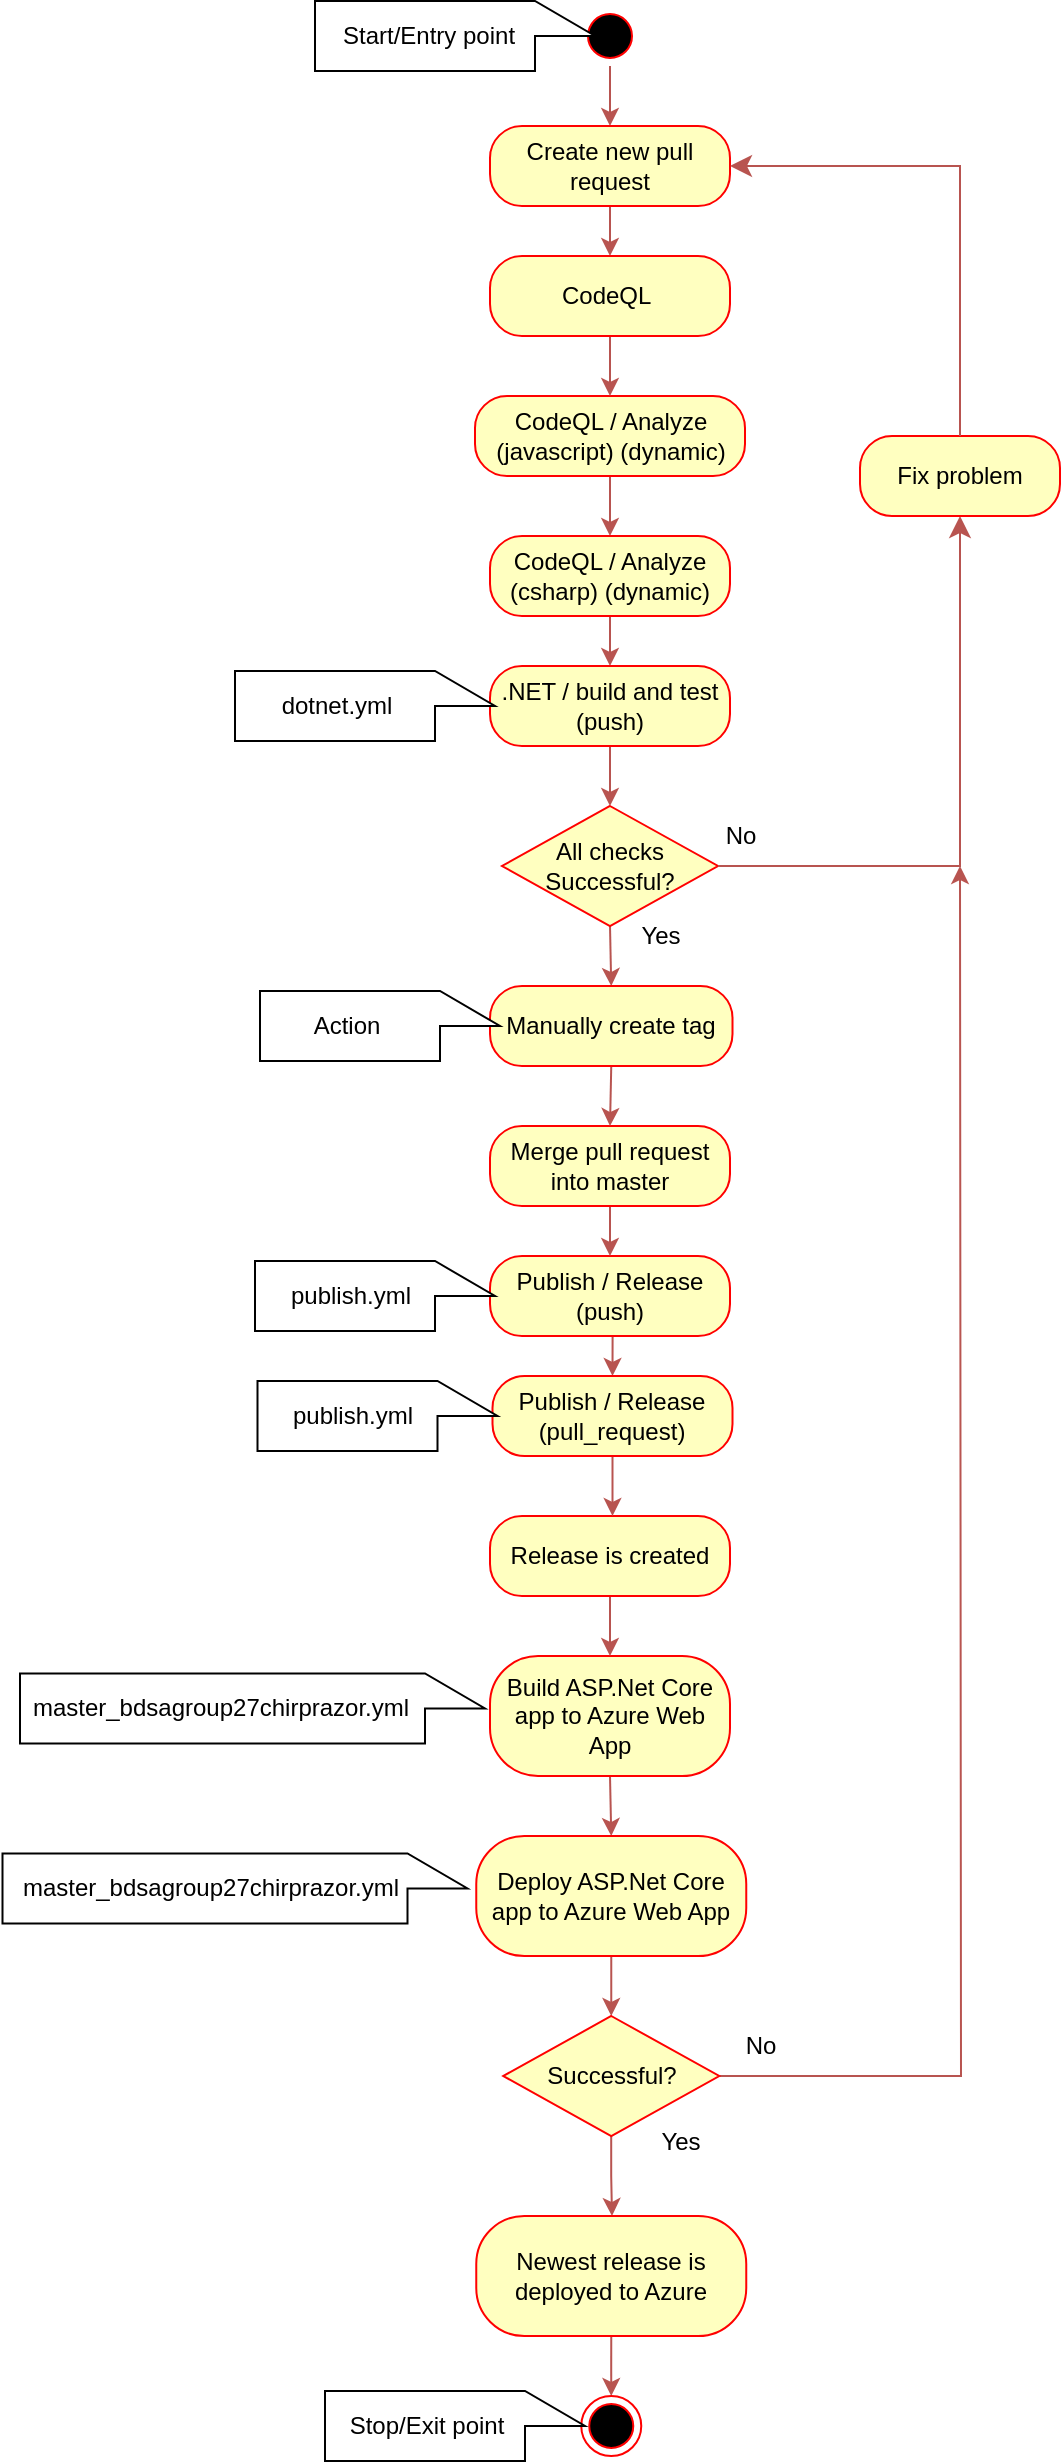 <mxfile version="22.0.3" type="device">
  <diagram name="Page-1" id="DLJ1HT0TbZ3krAwsRnta">
    <mxGraphModel dx="1168" dy="1672" grid="1" gridSize="10" guides="1" tooltips="1" connect="1" arrows="1" fold="1" page="1" pageScale="1" pageWidth="850" pageHeight="1100" math="0" shadow="0">
      <root>
        <mxCell id="0" />
        <mxCell id="1" parent="0" />
        <mxCell id="MyBeEA9yTj5LnRx7Nzwu-77" style="edgeStyle=orthogonalEdgeStyle;rounded=0;orthogonalLoop=1;jettySize=auto;html=1;exitX=0.5;exitY=1;exitDx=0;exitDy=0;fillColor=#f8cecc;strokeColor=#b85450;" edge="1" parent="1" source="MyBeEA9yTj5LnRx7Nzwu-78" target="MyBeEA9yTj5LnRx7Nzwu-80">
          <mxGeometry relative="1" as="geometry" />
        </mxCell>
        <mxCell id="MyBeEA9yTj5LnRx7Nzwu-78" value="" style="ellipse;html=1;shape=startState;fillColor=#000000;strokeColor=#ff0000;" vertex="1" parent="1">
          <mxGeometry x="2130" y="335" width="30" height="30" as="geometry" />
        </mxCell>
        <mxCell id="MyBeEA9yTj5LnRx7Nzwu-79" style="edgeStyle=orthogonalEdgeStyle;rounded=0;orthogonalLoop=1;jettySize=auto;html=1;exitX=0.5;exitY=1;exitDx=0;exitDy=0;entryX=0.5;entryY=0;entryDx=0;entryDy=0;fillColor=#f8cecc;strokeColor=#b85450;" edge="1" parent="1" source="MyBeEA9yTj5LnRx7Nzwu-80" target="MyBeEA9yTj5LnRx7Nzwu-126">
          <mxGeometry relative="1" as="geometry" />
        </mxCell>
        <mxCell id="MyBeEA9yTj5LnRx7Nzwu-80" value="Create new pull request" style="rounded=1;whiteSpace=wrap;html=1;arcSize=40;fontColor=#000000;fillColor=#ffffc0;strokeColor=#ff0000;" vertex="1" parent="1">
          <mxGeometry x="2085" y="395" width="120" height="40" as="geometry" />
        </mxCell>
        <mxCell id="MyBeEA9yTj5LnRx7Nzwu-81" style="edgeStyle=orthogonalEdgeStyle;rounded=0;orthogonalLoop=1;jettySize=auto;html=1;exitX=0.5;exitY=1;exitDx=0;exitDy=0;entryX=0.5;entryY=0;entryDx=0;entryDy=0;fillColor=#f8cecc;strokeColor=#b85450;" edge="1" parent="1" source="MyBeEA9yTj5LnRx7Nzwu-82" target="MyBeEA9yTj5LnRx7Nzwu-111">
          <mxGeometry relative="1" as="geometry" />
        </mxCell>
        <mxCell id="MyBeEA9yTj5LnRx7Nzwu-82" value="All checks Successful?" style="rhombus;whiteSpace=wrap;html=1;fontColor=#000000;fillColor=#ffffc0;strokeColor=#ff0000;" vertex="1" parent="1">
          <mxGeometry x="2091" y="735" width="108" height="60" as="geometry" />
        </mxCell>
        <mxCell id="MyBeEA9yTj5LnRx7Nzwu-83" value="" style="edgeStyle=orthogonalEdgeStyle;html=1;align=left;verticalAlign=bottom;endArrow=classic;endSize=8;strokeColor=#b85450;rounded=0;endFill=1;entryX=0.5;entryY=1;entryDx=0;entryDy=0;fillColor=#f8cecc;" edge="1" parent="1" target="MyBeEA9yTj5LnRx7Nzwu-101">
          <mxGeometry x="-1" relative="1" as="geometry">
            <mxPoint x="2320" y="635" as="targetPoint" />
            <Array as="points">
              <mxPoint x="2320" y="765" />
            </Array>
            <mxPoint x="2199" y="765" as="sourcePoint" />
          </mxGeometry>
        </mxCell>
        <mxCell id="MyBeEA9yTj5LnRx7Nzwu-84" style="edgeStyle=orthogonalEdgeStyle;rounded=0;orthogonalLoop=1;jettySize=auto;html=1;exitX=0.5;exitY=1;exitDx=0;exitDy=0;entryX=0.5;entryY=0;entryDx=0;entryDy=0;fillColor=#f8cecc;strokeColor=#b85450;" edge="1" parent="1" source="MyBeEA9yTj5LnRx7Nzwu-85" target="MyBeEA9yTj5LnRx7Nzwu-87">
          <mxGeometry relative="1" as="geometry" />
        </mxCell>
        <mxCell id="MyBeEA9yTj5LnRx7Nzwu-85" value="CodeQL / Analyze (javascript) (dynamic)" style="rounded=1;whiteSpace=wrap;html=1;arcSize=40;fontColor=#000000;fillColor=#ffffc0;strokeColor=#ff0000;" vertex="1" parent="1">
          <mxGeometry x="2077.5" y="530" width="135" height="40" as="geometry" />
        </mxCell>
        <mxCell id="MyBeEA9yTj5LnRx7Nzwu-86" style="edgeStyle=orthogonalEdgeStyle;rounded=0;orthogonalLoop=1;jettySize=auto;html=1;exitX=0.5;exitY=1;exitDx=0;exitDy=0;entryX=0.5;entryY=0;entryDx=0;entryDy=0;fillColor=#f8cecc;strokeColor=#b85450;" edge="1" parent="1" target="MyBeEA9yTj5LnRx7Nzwu-90">
          <mxGeometry relative="1" as="geometry">
            <mxPoint x="2145" y="635" as="sourcePoint" />
          </mxGeometry>
        </mxCell>
        <mxCell id="MyBeEA9yTj5LnRx7Nzwu-87" value="CodeQL / Analyze (csharp) (dynamic)" style="rounded=1;whiteSpace=wrap;html=1;arcSize=40;fontColor=#000000;fillColor=#ffffc0;strokeColor=#ff0000;" vertex="1" parent="1">
          <mxGeometry x="2085" y="600" width="120" height="40" as="geometry" />
        </mxCell>
        <mxCell id="MyBeEA9yTj5LnRx7Nzwu-88" style="edgeStyle=orthogonalEdgeStyle;rounded=0;orthogonalLoop=1;jettySize=auto;html=1;exitX=0.5;exitY=1;exitDx=0;exitDy=0;entryX=0.5;entryY=0;entryDx=0;entryDy=0;fillColor=#f8cecc;strokeColor=#b85450;" edge="1" parent="1" source="MyBeEA9yTj5LnRx7Nzwu-90" target="MyBeEA9yTj5LnRx7Nzwu-82">
          <mxGeometry relative="1" as="geometry" />
        </mxCell>
        <mxCell id="MyBeEA9yTj5LnRx7Nzwu-89" value="" style="edgeStyle=orthogonalEdgeStyle;rounded=0;orthogonalLoop=1;jettySize=auto;html=1;" edge="1" parent="1" source="MyBeEA9yTj5LnRx7Nzwu-90" target="MyBeEA9yTj5LnRx7Nzwu-98">
          <mxGeometry relative="1" as="geometry" />
        </mxCell>
        <mxCell id="MyBeEA9yTj5LnRx7Nzwu-90" value=".NET / build and test (push)" style="rounded=1;whiteSpace=wrap;html=1;arcSize=40;fontColor=#000000;fillColor=#ffffc0;strokeColor=#ff0000;" vertex="1" parent="1">
          <mxGeometry x="2085" y="665" width="120" height="40" as="geometry" />
        </mxCell>
        <mxCell id="MyBeEA9yTj5LnRx7Nzwu-91" style="edgeStyle=orthogonalEdgeStyle;rounded=0;orthogonalLoop=1;jettySize=auto;html=1;exitX=0.5;exitY=1;exitDx=0;exitDy=0;entryX=0.5;entryY=0;entryDx=0;entryDy=0;fillColor=#f8cecc;strokeColor=#b85450;" edge="1" parent="1" source="MyBeEA9yTj5LnRx7Nzwu-92" target="MyBeEA9yTj5LnRx7Nzwu-132">
          <mxGeometry relative="1" as="geometry" />
        </mxCell>
        <mxCell id="MyBeEA9yTj5LnRx7Nzwu-92" value="Publish / Release (push)" style="rounded=1;whiteSpace=wrap;html=1;arcSize=40;fontColor=#000000;fillColor=#ffffc0;strokeColor=#ff0000;" vertex="1" parent="1">
          <mxGeometry x="2085" y="960" width="120" height="40" as="geometry" />
        </mxCell>
        <mxCell id="MyBeEA9yTj5LnRx7Nzwu-93" style="edgeStyle=orthogonalEdgeStyle;rounded=0;orthogonalLoop=1;jettySize=auto;html=1;exitX=0.5;exitY=1;exitDx=0;exitDy=0;entryX=0.5;entryY=0;entryDx=0;entryDy=0;fillColor=#f8cecc;strokeColor=#b85450;" edge="1" parent="1" source="MyBeEA9yTj5LnRx7Nzwu-94" target="MyBeEA9yTj5LnRx7Nzwu-96">
          <mxGeometry relative="1" as="geometry" />
        </mxCell>
        <mxCell id="MyBeEA9yTj5LnRx7Nzwu-94" value="Build ASP.Net Core app to Azure Web App" style="rounded=1;whiteSpace=wrap;html=1;arcSize=40;fontColor=#000000;fillColor=#ffffc0;strokeColor=#ff0000;" vertex="1" parent="1">
          <mxGeometry x="2085" y="1160" width="120" height="60" as="geometry" />
        </mxCell>
        <mxCell id="MyBeEA9yTj5LnRx7Nzwu-95" style="edgeStyle=orthogonalEdgeStyle;rounded=0;orthogonalLoop=1;jettySize=auto;html=1;exitX=0.5;exitY=1;exitDx=0;exitDy=0;entryX=0.5;entryY=0;entryDx=0;entryDy=0;fillColor=#f8cecc;strokeColor=#b85450;" edge="1" parent="1" source="MyBeEA9yTj5LnRx7Nzwu-96" target="MyBeEA9yTj5LnRx7Nzwu-109">
          <mxGeometry relative="1" as="geometry" />
        </mxCell>
        <mxCell id="MyBeEA9yTj5LnRx7Nzwu-96" value="Deploy ASP.Net Core app to Azure Web App" style="rounded=1;whiteSpace=wrap;html=1;arcSize=40;fontColor=#000000;fillColor=#ffffc0;strokeColor=#ff0000;" vertex="1" parent="1">
          <mxGeometry x="2078.13" y="1250" width="135" height="60" as="geometry" />
        </mxCell>
        <mxCell id="MyBeEA9yTj5LnRx7Nzwu-97" value="" style="shape=callout;whiteSpace=wrap;html=1;perimeter=calloutPerimeter;rotation=-90;" vertex="1" parent="1">
          <mxGeometry x="2005" y="620" width="35" height="130" as="geometry" />
        </mxCell>
        <mxCell id="MyBeEA9yTj5LnRx7Nzwu-98" value="dotnet.yml" style="text;html=1;align=center;verticalAlign=middle;resizable=0;points=[];autosize=1;strokeColor=none;fillColor=none;" vertex="1" parent="1">
          <mxGeometry x="1967.5" y="670" width="80" height="30" as="geometry" />
        </mxCell>
        <mxCell id="MyBeEA9yTj5LnRx7Nzwu-99" value="Yes" style="text;html=1;align=center;verticalAlign=middle;resizable=0;points=[];autosize=1;strokeColor=none;fillColor=none;" vertex="1" parent="1">
          <mxGeometry x="2150" y="785" width="40" height="30" as="geometry" />
        </mxCell>
        <mxCell id="MyBeEA9yTj5LnRx7Nzwu-100" value="No" style="text;html=1;align=center;verticalAlign=middle;resizable=0;points=[];autosize=1;strokeColor=none;fillColor=none;" vertex="1" parent="1">
          <mxGeometry x="2190" y="735" width="40" height="30" as="geometry" />
        </mxCell>
        <mxCell id="MyBeEA9yTj5LnRx7Nzwu-101" value="Fix problem" style="rounded=1;whiteSpace=wrap;html=1;arcSize=40;fontColor=#000000;fillColor=#ffffc0;strokeColor=#ff0000;" vertex="1" parent="1">
          <mxGeometry x="2270" y="550" width="100" height="40" as="geometry" />
        </mxCell>
        <mxCell id="MyBeEA9yTj5LnRx7Nzwu-102" value="" style="edgeStyle=orthogonalEdgeStyle;html=1;align=left;verticalAlign=bottom;endArrow=classic;endSize=8;strokeColor=#b85450;rounded=0;endFill=1;entryX=1;entryY=0.5;entryDx=0;entryDy=0;exitX=0.5;exitY=0;exitDx=0;exitDy=0;fillColor=#f8cecc;" edge="1" parent="1" target="MyBeEA9yTj5LnRx7Nzwu-80">
          <mxGeometry x="-1" relative="1" as="geometry">
            <mxPoint x="2390" y="340" as="targetPoint" />
            <Array as="points">
              <mxPoint x="2320" y="415" />
            </Array>
            <mxPoint x="2320" y="550" as="sourcePoint" />
          </mxGeometry>
        </mxCell>
        <mxCell id="MyBeEA9yTj5LnRx7Nzwu-103" style="edgeStyle=orthogonalEdgeStyle;rounded=0;orthogonalLoop=1;jettySize=auto;html=1;exitX=0.5;exitY=1;exitDx=0;exitDy=0;entryX=0.5;entryY=0;entryDx=0;entryDy=0;fillColor=#f8cecc;strokeColor=#b85450;" edge="1" parent="1" source="MyBeEA9yTj5LnRx7Nzwu-104" target="MyBeEA9yTj5LnRx7Nzwu-92">
          <mxGeometry relative="1" as="geometry" />
        </mxCell>
        <mxCell id="MyBeEA9yTj5LnRx7Nzwu-104" value="Merge pull request into master" style="rounded=1;whiteSpace=wrap;html=1;arcSize=40;fontColor=#000000;fillColor=#ffffc0;strokeColor=#ff0000;" vertex="1" parent="1">
          <mxGeometry x="2085" y="895" width="120" height="40" as="geometry" />
        </mxCell>
        <mxCell id="MyBeEA9yTj5LnRx7Nzwu-105" value="" style="shape=callout;whiteSpace=wrap;html=1;perimeter=calloutPerimeter;rotation=-90;" vertex="1" parent="1">
          <mxGeometry x="2010" y="920" width="35" height="120" as="geometry" />
        </mxCell>
        <mxCell id="MyBeEA9yTj5LnRx7Nzwu-106" value="publish.yml" style="text;html=1;align=center;verticalAlign=middle;resizable=0;points=[];autosize=1;strokeColor=none;fillColor=none;" vertex="1" parent="1">
          <mxGeometry x="1975" y="965" width="80" height="30" as="geometry" />
        </mxCell>
        <mxCell id="MyBeEA9yTj5LnRx7Nzwu-107" style="edgeStyle=orthogonalEdgeStyle;rounded=0;orthogonalLoop=1;jettySize=auto;html=1;exitX=1;exitY=0.5;exitDx=0;exitDy=0;fillColor=#f8cecc;strokeColor=#b85450;" edge="1" parent="1" source="MyBeEA9yTj5LnRx7Nzwu-109">
          <mxGeometry relative="1" as="geometry">
            <mxPoint x="2320" y="765" as="targetPoint" />
          </mxGeometry>
        </mxCell>
        <mxCell id="MyBeEA9yTj5LnRx7Nzwu-108" value="" style="edgeStyle=orthogonalEdgeStyle;rounded=0;orthogonalLoop=1;jettySize=auto;html=1;fillColor=#f8cecc;strokeColor=#b85450;" edge="1" parent="1" source="MyBeEA9yTj5LnRx7Nzwu-109">
          <mxGeometry relative="1" as="geometry">
            <mxPoint x="2146" y="1440" as="targetPoint" />
          </mxGeometry>
        </mxCell>
        <mxCell id="MyBeEA9yTj5LnRx7Nzwu-109" value="Successful?" style="rhombus;whiteSpace=wrap;html=1;fontColor=#000000;fillColor=#ffffc0;strokeColor=#ff0000;" vertex="1" parent="1">
          <mxGeometry x="2091.63" y="1340" width="108" height="60" as="geometry" />
        </mxCell>
        <mxCell id="MyBeEA9yTj5LnRx7Nzwu-110" style="edgeStyle=orthogonalEdgeStyle;rounded=0;orthogonalLoop=1;jettySize=auto;html=1;exitX=0.5;exitY=1;exitDx=0;exitDy=0;entryX=0.5;entryY=0;entryDx=0;entryDy=0;fillColor=#f8cecc;strokeColor=#b85450;" edge="1" parent="1" source="MyBeEA9yTj5LnRx7Nzwu-111" target="MyBeEA9yTj5LnRx7Nzwu-104">
          <mxGeometry relative="1" as="geometry" />
        </mxCell>
        <mxCell id="MyBeEA9yTj5LnRx7Nzwu-111" value="Manually create tag" style="rounded=1;whiteSpace=wrap;html=1;arcSize=40;fontColor=#000000;fillColor=#ffffc0;strokeColor=#ff0000;" vertex="1" parent="1">
          <mxGeometry x="2085" y="825" width="121.25" height="40" as="geometry" />
        </mxCell>
        <mxCell id="MyBeEA9yTj5LnRx7Nzwu-112" value="" style="shape=callout;whiteSpace=wrap;html=1;perimeter=calloutPerimeter;rotation=-90;" vertex="1" parent="1">
          <mxGeometry x="2012.5" y="785" width="35" height="120" as="geometry" />
        </mxCell>
        <mxCell id="MyBeEA9yTj5LnRx7Nzwu-113" value="Action" style="text;html=1;align=center;verticalAlign=middle;resizable=0;points=[];autosize=1;strokeColor=none;fillColor=none;" vertex="1" parent="1">
          <mxGeometry x="1982.5" y="830" width="60" height="30" as="geometry" />
        </mxCell>
        <mxCell id="MyBeEA9yTj5LnRx7Nzwu-114" style="edgeStyle=orthogonalEdgeStyle;rounded=0;orthogonalLoop=1;jettySize=auto;html=1;exitX=0.5;exitY=1;exitDx=0;exitDy=0;entryX=0.5;entryY=0;entryDx=0;entryDy=0;fillColor=#f8cecc;strokeColor=#b85450;" edge="1" parent="1" source="MyBeEA9yTj5LnRx7Nzwu-115" target="MyBeEA9yTj5LnRx7Nzwu-94">
          <mxGeometry relative="1" as="geometry" />
        </mxCell>
        <mxCell id="MyBeEA9yTj5LnRx7Nzwu-115" value="Release is created" style="rounded=1;whiteSpace=wrap;html=1;arcSize=40;fontColor=#000000;fillColor=#ffffc0;strokeColor=#ff0000;" vertex="1" parent="1">
          <mxGeometry x="2085" y="1090" width="120" height="40" as="geometry" />
        </mxCell>
        <mxCell id="MyBeEA9yTj5LnRx7Nzwu-116" value="No" style="text;html=1;align=center;verticalAlign=middle;resizable=0;points=[];autosize=1;strokeColor=none;fillColor=none;" vertex="1" parent="1">
          <mxGeometry x="2199.63" y="1340" width="40" height="30" as="geometry" />
        </mxCell>
        <mxCell id="MyBeEA9yTj5LnRx7Nzwu-117" value="Yes" style="text;html=1;align=center;verticalAlign=middle;resizable=0;points=[];autosize=1;strokeColor=none;fillColor=none;" vertex="1" parent="1">
          <mxGeometry x="2160" y="1388" width="40" height="30" as="geometry" />
        </mxCell>
        <mxCell id="MyBeEA9yTj5LnRx7Nzwu-118" style="edgeStyle=orthogonalEdgeStyle;rounded=0;orthogonalLoop=1;jettySize=auto;html=1;exitX=0.5;exitY=1;exitDx=0;exitDy=0;fillColor=#f8cecc;strokeColor=#b85450;" edge="1" parent="1" source="MyBeEA9yTj5LnRx7Nzwu-119" target="MyBeEA9yTj5LnRx7Nzwu-120">
          <mxGeometry relative="1" as="geometry" />
        </mxCell>
        <mxCell id="MyBeEA9yTj5LnRx7Nzwu-119" value="Newest release is deployed to Azure" style="rounded=1;whiteSpace=wrap;html=1;arcSize=40;fontColor=#000000;fillColor=#ffffc0;strokeColor=#ff0000;" vertex="1" parent="1">
          <mxGeometry x="2078.13" y="1440" width="135" height="60" as="geometry" />
        </mxCell>
        <mxCell id="MyBeEA9yTj5LnRx7Nzwu-120" value="" style="ellipse;html=1;shape=endState;fillColor=#000000;strokeColor=#ff0000;" vertex="1" parent="1">
          <mxGeometry x="2130.63" y="1530" width="30" height="30" as="geometry" />
        </mxCell>
        <mxCell id="MyBeEA9yTj5LnRx7Nzwu-121" value="" style="shape=callout;whiteSpace=wrap;html=1;perimeter=calloutPerimeter;rotation=-90;" vertex="1" parent="1">
          <mxGeometry x="2050" y="280" width="35" height="140" as="geometry" />
        </mxCell>
        <mxCell id="MyBeEA9yTj5LnRx7Nzwu-122" value="" style="shape=callout;whiteSpace=wrap;html=1;perimeter=calloutPerimeter;rotation=-90;" vertex="1" parent="1">
          <mxGeometry x="2050" y="1480" width="35" height="130" as="geometry" />
        </mxCell>
        <mxCell id="MyBeEA9yTj5LnRx7Nzwu-123" value="Start/Entry point" style="text;html=1;align=center;verticalAlign=middle;resizable=0;points=[];autosize=1;strokeColor=none;fillColor=none;" vertex="1" parent="1">
          <mxGeometry x="1999" y="335" width="110" height="30" as="geometry" />
        </mxCell>
        <mxCell id="MyBeEA9yTj5LnRx7Nzwu-124" value="Stop/Exit point" style="text;html=1;align=center;verticalAlign=middle;resizable=0;points=[];autosize=1;strokeColor=none;fillColor=none;" vertex="1" parent="1">
          <mxGeometry x="2002.5" y="1530" width="100" height="30" as="geometry" />
        </mxCell>
        <mxCell id="MyBeEA9yTj5LnRx7Nzwu-125" style="edgeStyle=orthogonalEdgeStyle;rounded=0;orthogonalLoop=1;jettySize=auto;html=1;exitX=0.5;exitY=1;exitDx=0;exitDy=0;entryX=0.5;entryY=0;entryDx=0;entryDy=0;fillColor=#f8cecc;strokeColor=#b85450;" edge="1" parent="1" source="MyBeEA9yTj5LnRx7Nzwu-126" target="MyBeEA9yTj5LnRx7Nzwu-85">
          <mxGeometry relative="1" as="geometry" />
        </mxCell>
        <mxCell id="MyBeEA9yTj5LnRx7Nzwu-126" value="CodeQL&amp;nbsp;" style="rounded=1;whiteSpace=wrap;html=1;arcSize=40;fontColor=#000000;fillColor=#ffffc0;strokeColor=#ff0000;" vertex="1" parent="1">
          <mxGeometry x="2085" y="460" width="120" height="40" as="geometry" />
        </mxCell>
        <mxCell id="MyBeEA9yTj5LnRx7Nzwu-127" value="" style="shape=callout;whiteSpace=wrap;html=1;perimeter=calloutPerimeter;rotation=-90;" vertex="1" parent="1">
          <mxGeometry x="1948.75" y="1070" width="35" height="232.5" as="geometry" />
        </mxCell>
        <mxCell id="MyBeEA9yTj5LnRx7Nzwu-128" value="master_bdsagroup27chirprazor.yml" style="text;html=1;align=center;verticalAlign=middle;resizable=0;points=[];autosize=1;strokeColor=none;fillColor=none;" vertex="1" parent="1">
          <mxGeometry x="1845" y="1171.25" width="210" height="30" as="geometry" />
        </mxCell>
        <mxCell id="MyBeEA9yTj5LnRx7Nzwu-129" value="" style="shape=callout;whiteSpace=wrap;html=1;perimeter=calloutPerimeter;rotation=-90;" vertex="1" parent="1">
          <mxGeometry x="1940" y="1160" width="35" height="232.5" as="geometry" />
        </mxCell>
        <mxCell id="MyBeEA9yTj5LnRx7Nzwu-130" value="master_bdsagroup27chirprazor.yml" style="text;html=1;align=center;verticalAlign=middle;resizable=0;points=[];autosize=1;strokeColor=none;fillColor=none;" vertex="1" parent="1">
          <mxGeometry x="1840" y="1261.25" width="210" height="30" as="geometry" />
        </mxCell>
        <mxCell id="MyBeEA9yTj5LnRx7Nzwu-131" style="edgeStyle=orthogonalEdgeStyle;rounded=0;orthogonalLoop=1;jettySize=auto;html=1;exitX=0.5;exitY=1;exitDx=0;exitDy=0;entryX=0.5;entryY=0;entryDx=0;entryDy=0;fillColor=#f8cecc;strokeColor=#b85450;" edge="1" parent="1" source="MyBeEA9yTj5LnRx7Nzwu-132">
          <mxGeometry relative="1" as="geometry">
            <mxPoint x="2146.25" y="1090" as="targetPoint" />
          </mxGeometry>
        </mxCell>
        <mxCell id="MyBeEA9yTj5LnRx7Nzwu-132" value="Publish / Release (pull_request)" style="rounded=1;whiteSpace=wrap;html=1;arcSize=40;fontColor=#000000;fillColor=#ffffc0;strokeColor=#ff0000;" vertex="1" parent="1">
          <mxGeometry x="2086.25" y="1020" width="120" height="40" as="geometry" />
        </mxCell>
        <mxCell id="MyBeEA9yTj5LnRx7Nzwu-133" value="" style="shape=callout;whiteSpace=wrap;html=1;perimeter=calloutPerimeter;rotation=-90;" vertex="1" parent="1">
          <mxGeometry x="2011.25" y="980" width="35" height="120" as="geometry" />
        </mxCell>
        <mxCell id="MyBeEA9yTj5LnRx7Nzwu-134" value="publish.yml" style="text;html=1;align=center;verticalAlign=middle;resizable=0;points=[];autosize=1;strokeColor=none;fillColor=none;" vertex="1" parent="1">
          <mxGeometry x="1976.25" y="1025" width="80" height="30" as="geometry" />
        </mxCell>
      </root>
    </mxGraphModel>
  </diagram>
</mxfile>

